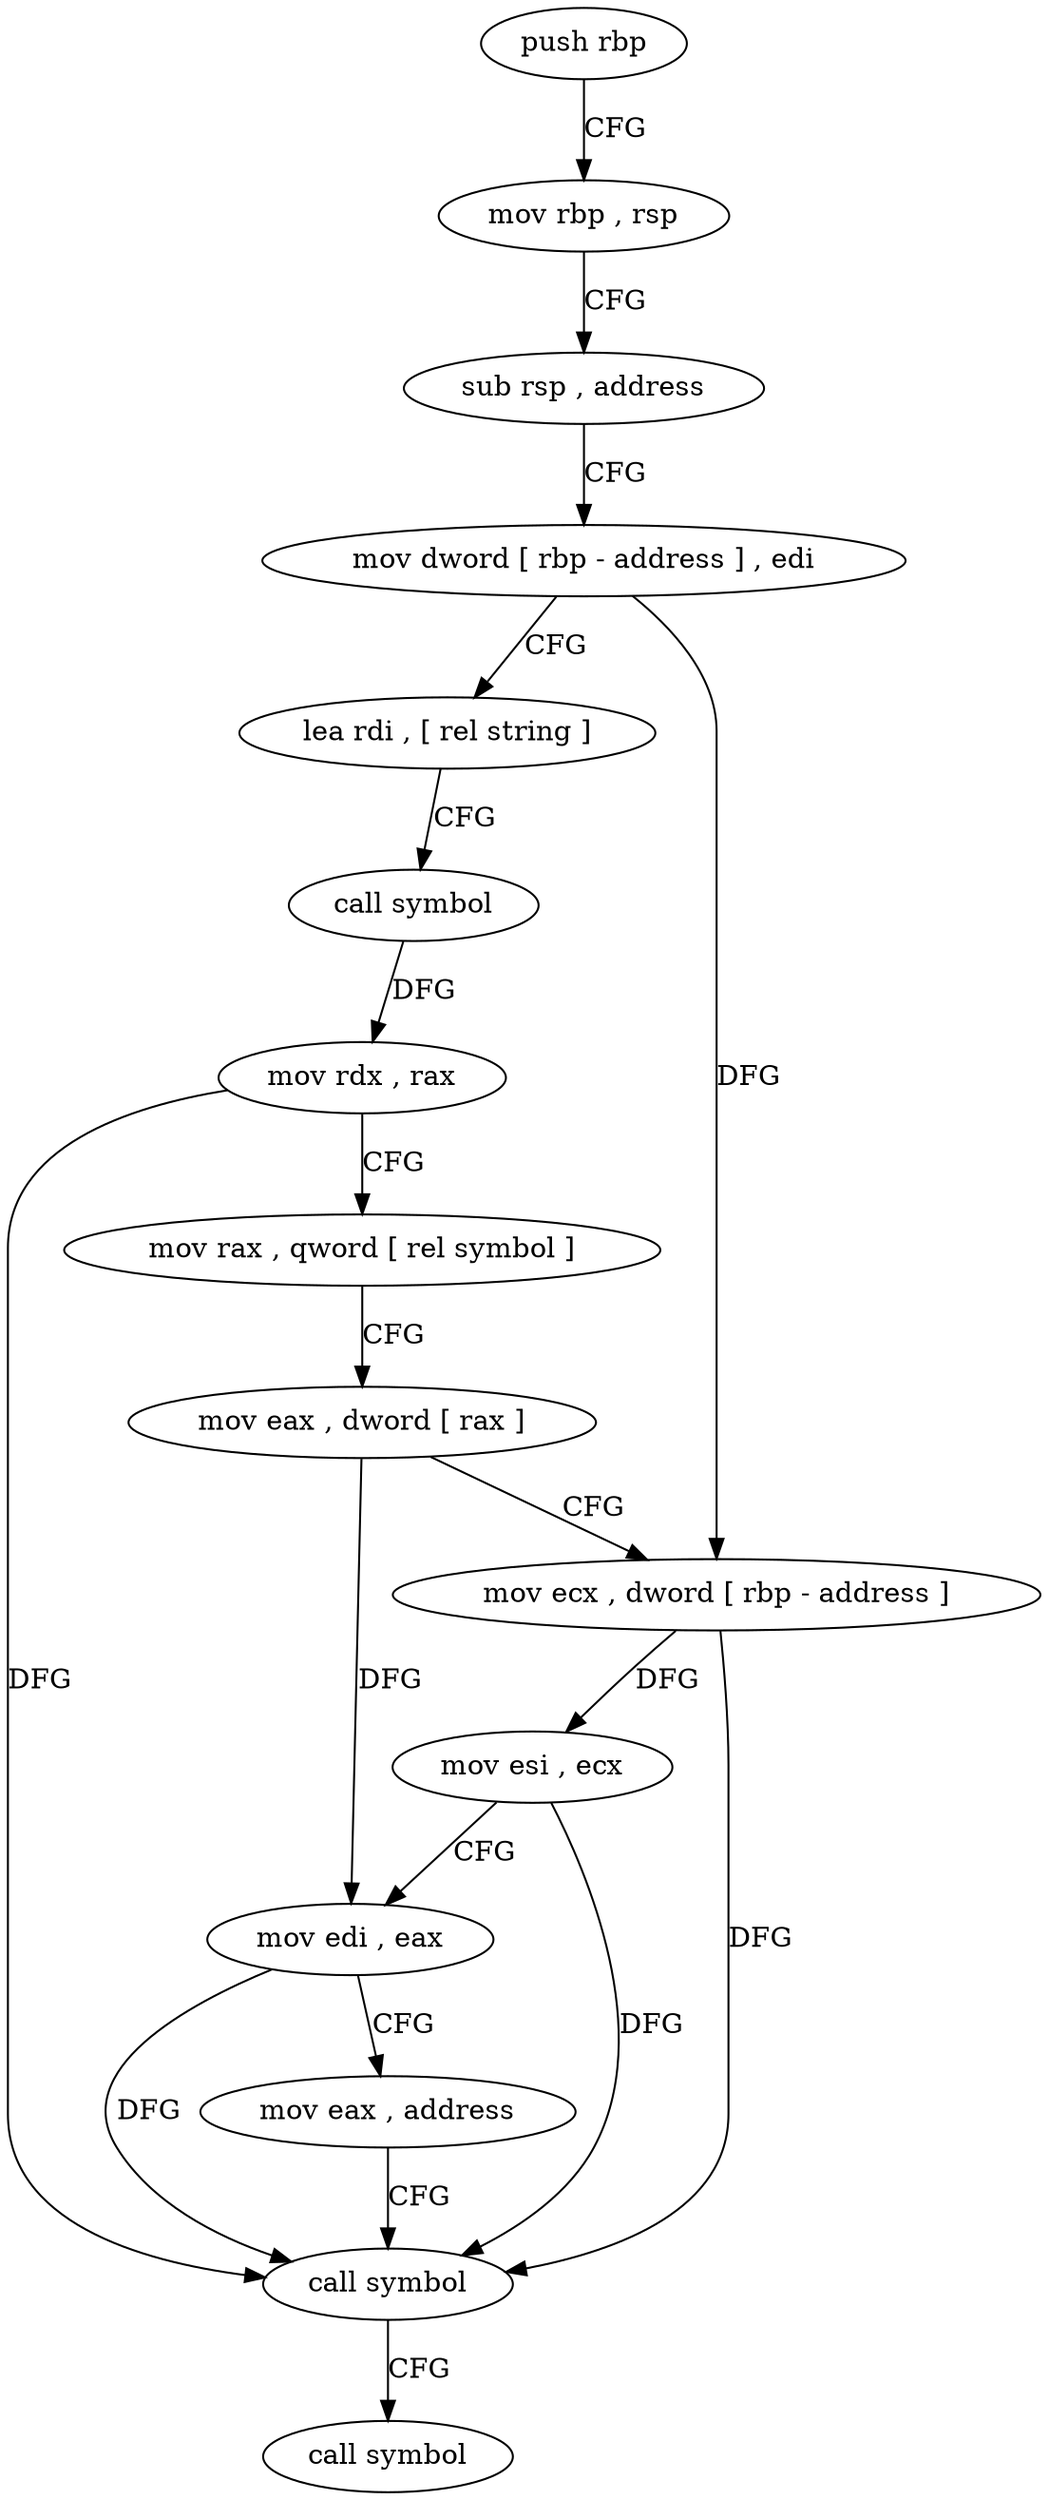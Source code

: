 digraph "func" {
"244037" [label = "push rbp" ]
"244038" [label = "mov rbp , rsp" ]
"244041" [label = "sub rsp , address" ]
"244045" [label = "mov dword [ rbp - address ] , edi" ]
"244048" [label = "lea rdi , [ rel string ]" ]
"244055" [label = "call symbol" ]
"244060" [label = "mov rdx , rax" ]
"244063" [label = "mov rax , qword [ rel symbol ]" ]
"244070" [label = "mov eax , dword [ rax ]" ]
"244072" [label = "mov ecx , dword [ rbp - address ]" ]
"244075" [label = "mov esi , ecx" ]
"244077" [label = "mov edi , eax" ]
"244079" [label = "mov eax , address" ]
"244084" [label = "call symbol" ]
"244089" [label = "call symbol" ]
"244037" -> "244038" [ label = "CFG" ]
"244038" -> "244041" [ label = "CFG" ]
"244041" -> "244045" [ label = "CFG" ]
"244045" -> "244048" [ label = "CFG" ]
"244045" -> "244072" [ label = "DFG" ]
"244048" -> "244055" [ label = "CFG" ]
"244055" -> "244060" [ label = "DFG" ]
"244060" -> "244063" [ label = "CFG" ]
"244060" -> "244084" [ label = "DFG" ]
"244063" -> "244070" [ label = "CFG" ]
"244070" -> "244072" [ label = "CFG" ]
"244070" -> "244077" [ label = "DFG" ]
"244072" -> "244075" [ label = "DFG" ]
"244072" -> "244084" [ label = "DFG" ]
"244075" -> "244077" [ label = "CFG" ]
"244075" -> "244084" [ label = "DFG" ]
"244077" -> "244079" [ label = "CFG" ]
"244077" -> "244084" [ label = "DFG" ]
"244079" -> "244084" [ label = "CFG" ]
"244084" -> "244089" [ label = "CFG" ]
}
